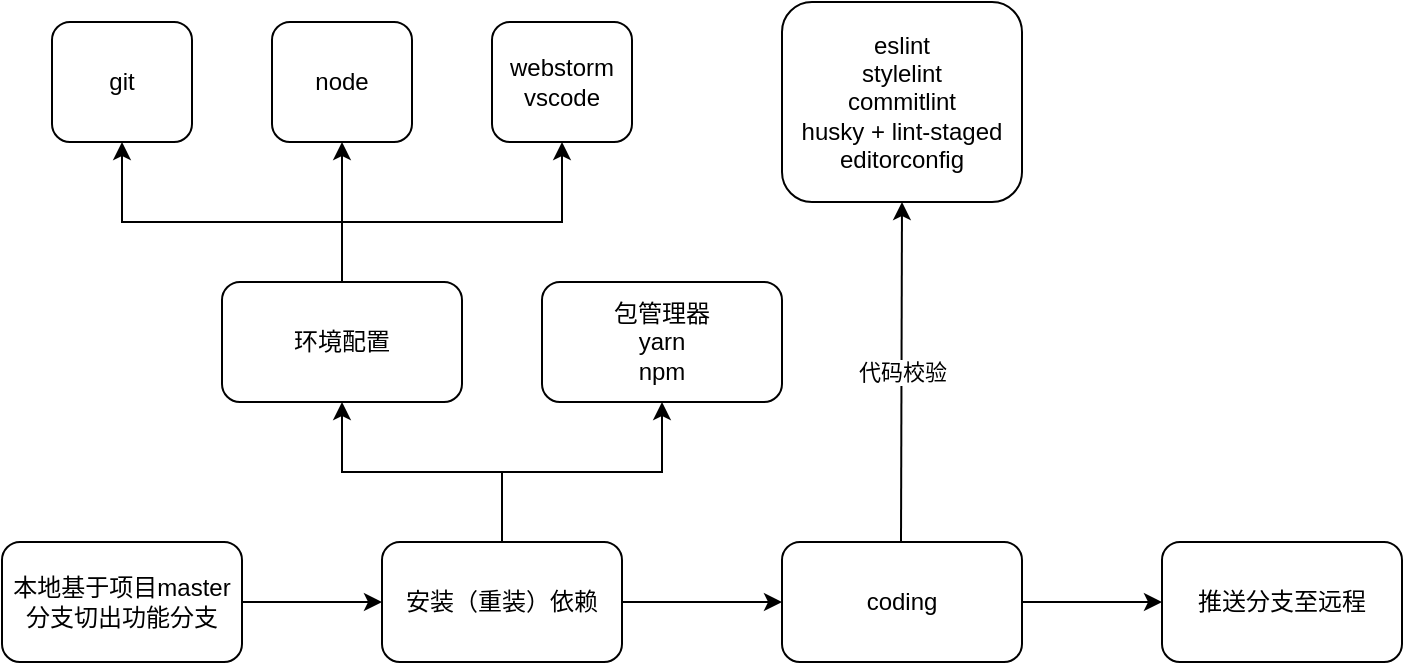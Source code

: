 <mxfile version="14.1.8" type="github">
  <diagram id="Rfuv2a1gPGIiB6yCnPwq" name="Page-1">
    <mxGraphModel dx="1019" dy="790" grid="1" gridSize="10" guides="1" tooltips="1" connect="1" arrows="1" fold="1" page="1" pageScale="1" pageWidth="1600" pageHeight="900" math="0" shadow="0">
      <root>
        <mxCell id="0" />
        <mxCell id="1" parent="0" />
        <mxCell id="sGVO1cvozx1r_BHt7J1Y-4" style="edgeStyle=orthogonalEdgeStyle;rounded=0;orthogonalLoop=1;jettySize=auto;html=1;" edge="1" parent="1" source="sGVO1cvozx1r_BHt7J1Y-1" target="sGVO1cvozx1r_BHt7J1Y-3">
          <mxGeometry relative="1" as="geometry" />
        </mxCell>
        <mxCell id="sGVO1cvozx1r_BHt7J1Y-1" value="本地基于项目master分支切出功能分支" style="rounded=1;whiteSpace=wrap;html=1;" vertex="1" parent="1">
          <mxGeometry x="30" y="380" width="120" height="60" as="geometry" />
        </mxCell>
        <mxCell id="sGVO1cvozx1r_BHt7J1Y-9" style="edgeStyle=orthogonalEdgeStyle;rounded=0;orthogonalLoop=1;jettySize=auto;html=1;entryX=0.5;entryY=1;entryDx=0;entryDy=0;" edge="1" parent="1" source="sGVO1cvozx1r_BHt7J1Y-3" target="sGVO1cvozx1r_BHt7J1Y-7">
          <mxGeometry relative="1" as="geometry" />
        </mxCell>
        <mxCell id="sGVO1cvozx1r_BHt7J1Y-24" style="edgeStyle=orthogonalEdgeStyle;rounded=0;orthogonalLoop=1;jettySize=auto;html=1;" edge="1" parent="1" source="sGVO1cvozx1r_BHt7J1Y-3" target="sGVO1cvozx1r_BHt7J1Y-23">
          <mxGeometry relative="1" as="geometry" />
        </mxCell>
        <mxCell id="sGVO1cvozx1r_BHt7J1Y-3" value="安装（重装）依赖" style="rounded=1;whiteSpace=wrap;html=1;" vertex="1" parent="1">
          <mxGeometry x="220" y="380" width="120" height="60" as="geometry" />
        </mxCell>
        <mxCell id="sGVO1cvozx1r_BHt7J1Y-16" style="edgeStyle=orthogonalEdgeStyle;rounded=0;orthogonalLoop=1;jettySize=auto;html=1;entryX=0.5;entryY=1;entryDx=0;entryDy=0;" edge="1" parent="1" source="sGVO1cvozx1r_BHt7J1Y-7" target="sGVO1cvozx1r_BHt7J1Y-11">
          <mxGeometry relative="1" as="geometry">
            <Array as="points">
              <mxPoint x="200" y="220" />
              <mxPoint x="90" y="220" />
            </Array>
          </mxGeometry>
        </mxCell>
        <mxCell id="sGVO1cvozx1r_BHt7J1Y-18" style="edgeStyle=orthogonalEdgeStyle;rounded=0;orthogonalLoop=1;jettySize=auto;html=1;entryX=0.5;entryY=1;entryDx=0;entryDy=0;" edge="1" parent="1" source="sGVO1cvozx1r_BHt7J1Y-7" target="sGVO1cvozx1r_BHt7J1Y-12">
          <mxGeometry relative="1" as="geometry" />
        </mxCell>
        <mxCell id="sGVO1cvozx1r_BHt7J1Y-19" style="edgeStyle=orthogonalEdgeStyle;rounded=0;orthogonalLoop=1;jettySize=auto;html=1;entryX=0.5;entryY=1;entryDx=0;entryDy=0;" edge="1" parent="1" source="sGVO1cvozx1r_BHt7J1Y-7" target="sGVO1cvozx1r_BHt7J1Y-13">
          <mxGeometry relative="1" as="geometry">
            <Array as="points">
              <mxPoint x="200" y="220" />
              <mxPoint x="310" y="220" />
            </Array>
          </mxGeometry>
        </mxCell>
        <mxCell id="sGVO1cvozx1r_BHt7J1Y-7" value="环境配置" style="rounded=1;whiteSpace=wrap;html=1;" vertex="1" parent="1">
          <mxGeometry x="140" y="250" width="120" height="60" as="geometry" />
        </mxCell>
        <mxCell id="sGVO1cvozx1r_BHt7J1Y-10" style="edgeStyle=orthogonalEdgeStyle;rounded=0;orthogonalLoop=1;jettySize=auto;html=1;exitX=0.5;exitY=0;exitDx=0;exitDy=0;" edge="1" parent="1" source="sGVO1cvozx1r_BHt7J1Y-3" target="sGVO1cvozx1r_BHt7J1Y-8">
          <mxGeometry relative="1" as="geometry" />
        </mxCell>
        <mxCell id="sGVO1cvozx1r_BHt7J1Y-8" value="包管理器&lt;br&gt;yarn&lt;br&gt;npm" style="rounded=1;whiteSpace=wrap;html=1;" vertex="1" parent="1">
          <mxGeometry x="300" y="250" width="120" height="60" as="geometry" />
        </mxCell>
        <mxCell id="sGVO1cvozx1r_BHt7J1Y-11" value="git" style="rounded=1;whiteSpace=wrap;html=1;" vertex="1" parent="1">
          <mxGeometry x="55" y="120" width="70" height="60" as="geometry" />
        </mxCell>
        <mxCell id="sGVO1cvozx1r_BHt7J1Y-12" value="node" style="rounded=1;whiteSpace=wrap;html=1;" vertex="1" parent="1">
          <mxGeometry x="165" y="120" width="70" height="60" as="geometry" />
        </mxCell>
        <mxCell id="sGVO1cvozx1r_BHt7J1Y-13" value="webstorm&lt;br&gt;vscode" style="rounded=1;whiteSpace=wrap;html=1;" vertex="1" parent="1">
          <mxGeometry x="275" y="120" width="70" height="60" as="geometry" />
        </mxCell>
        <mxCell id="sGVO1cvozx1r_BHt7J1Y-50" style="edgeStyle=orthogonalEdgeStyle;rounded=0;orthogonalLoop=1;jettySize=auto;html=1;" edge="1" parent="1" source="sGVO1cvozx1r_BHt7J1Y-23" target="sGVO1cvozx1r_BHt7J1Y-49">
          <mxGeometry relative="1" as="geometry" />
        </mxCell>
        <mxCell id="sGVO1cvozx1r_BHt7J1Y-23" value="coding" style="rounded=1;whiteSpace=wrap;html=1;" vertex="1" parent="1">
          <mxGeometry x="420" y="380" width="120" height="60" as="geometry" />
        </mxCell>
        <mxCell id="sGVO1cvozx1r_BHt7J1Y-46" value="" style="endArrow=classic;html=1;entryX=0.5;entryY=1;entryDx=0;entryDy=0;" edge="1" parent="1" target="sGVO1cvozx1r_BHt7J1Y-48">
          <mxGeometry relative="1" as="geometry">
            <mxPoint x="479.5" y="380" as="sourcePoint" />
            <mxPoint x="480" y="250" as="targetPoint" />
          </mxGeometry>
        </mxCell>
        <mxCell id="sGVO1cvozx1r_BHt7J1Y-47" value="代码校验" style="edgeLabel;resizable=0;html=1;align=center;verticalAlign=middle;" connectable="0" vertex="1" parent="sGVO1cvozx1r_BHt7J1Y-46">
          <mxGeometry relative="1" as="geometry" />
        </mxCell>
        <mxCell id="sGVO1cvozx1r_BHt7J1Y-48" value="eslint&lt;br&gt;stylelint&lt;br&gt;commitlint&lt;br&gt;husky + lint-staged&lt;br&gt;editorconfig" style="rounded=1;whiteSpace=wrap;html=1;" vertex="1" parent="1">
          <mxGeometry x="420" y="110" width="120" height="100" as="geometry" />
        </mxCell>
        <mxCell id="sGVO1cvozx1r_BHt7J1Y-49" value="推送分支至远程" style="rounded=1;whiteSpace=wrap;html=1;" vertex="1" parent="1">
          <mxGeometry x="610" y="380" width="120" height="60" as="geometry" />
        </mxCell>
      </root>
    </mxGraphModel>
  </diagram>
</mxfile>
